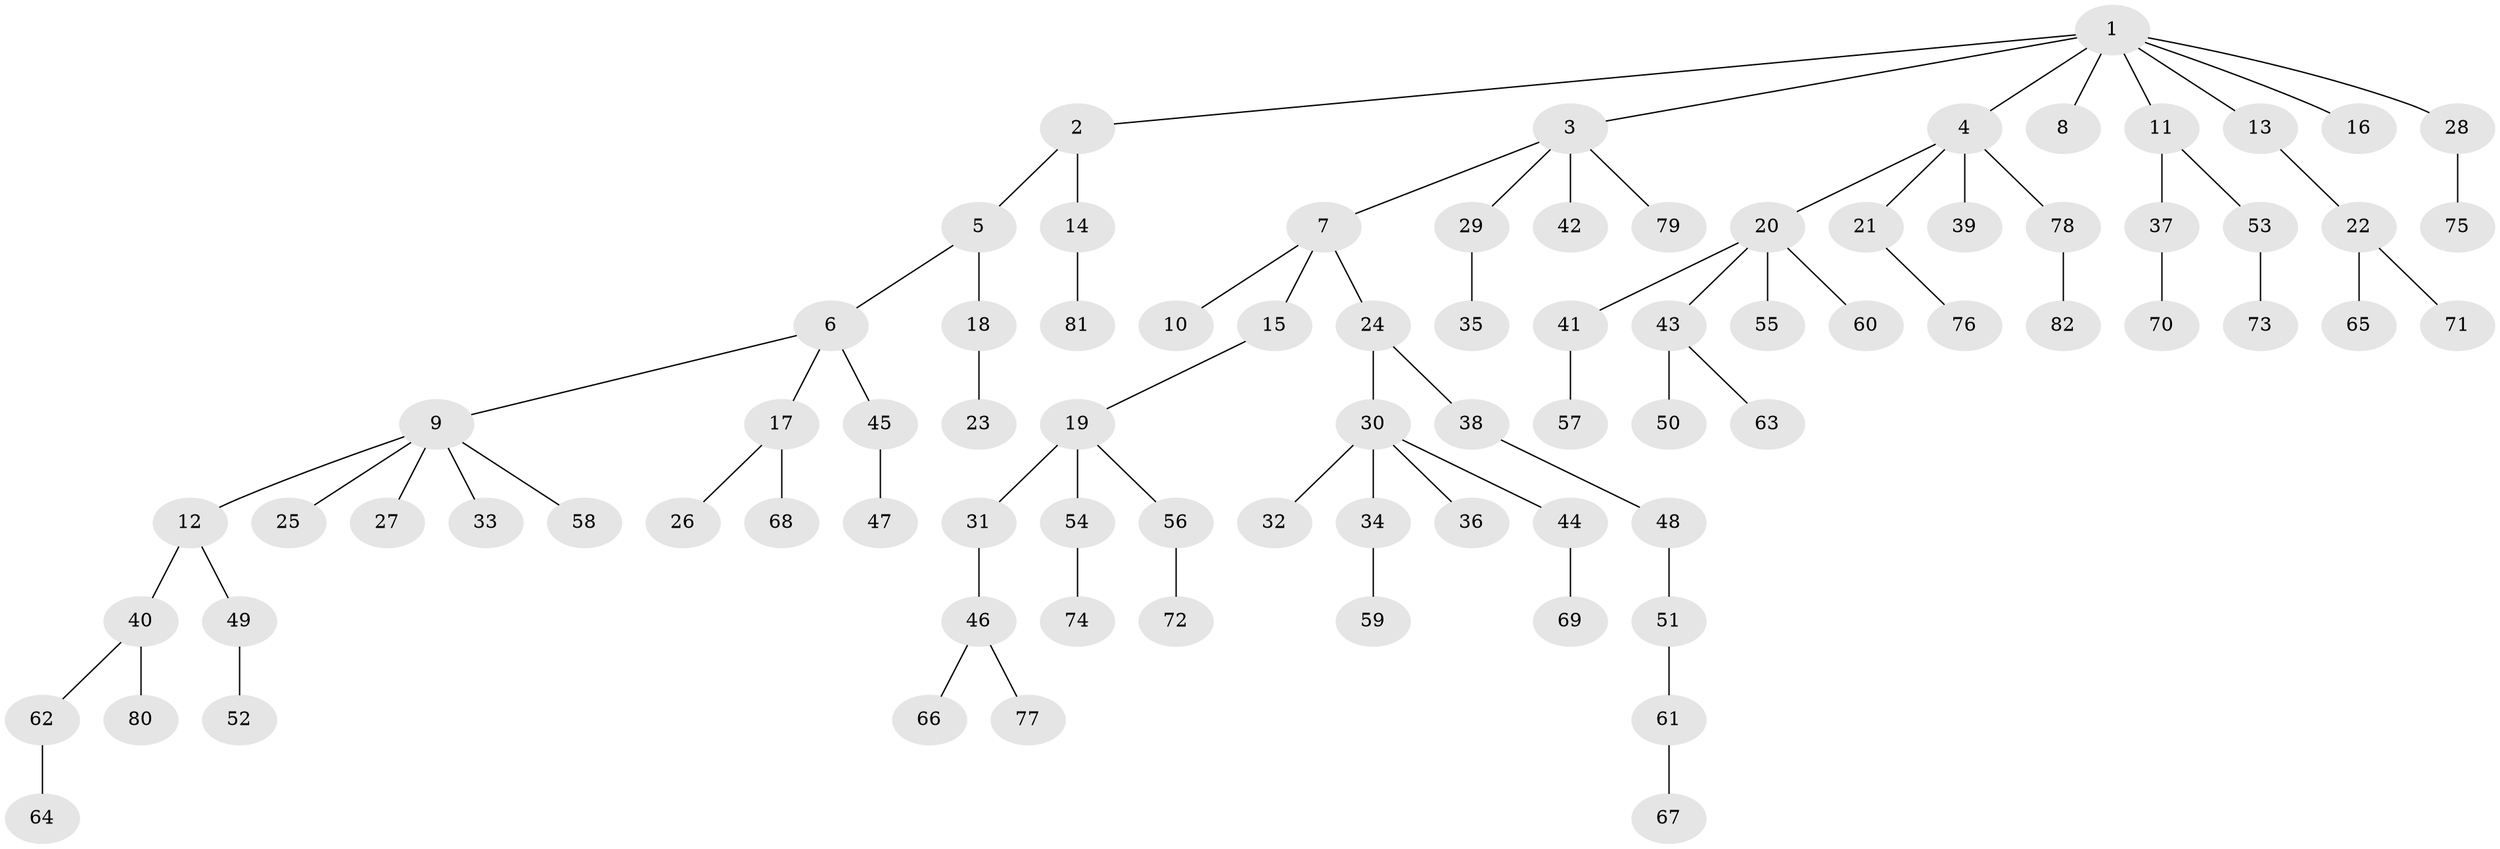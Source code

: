 // coarse degree distribution, {2: 0.3170731707317073, 1: 0.6097560975609756, 5: 0.024390243902439025, 20: 0.024390243902439025, 4: 0.024390243902439025}
// Generated by graph-tools (version 1.1) at 2025/55/03/04/25 21:55:38]
// undirected, 82 vertices, 81 edges
graph export_dot {
graph [start="1"]
  node [color=gray90,style=filled];
  1;
  2;
  3;
  4;
  5;
  6;
  7;
  8;
  9;
  10;
  11;
  12;
  13;
  14;
  15;
  16;
  17;
  18;
  19;
  20;
  21;
  22;
  23;
  24;
  25;
  26;
  27;
  28;
  29;
  30;
  31;
  32;
  33;
  34;
  35;
  36;
  37;
  38;
  39;
  40;
  41;
  42;
  43;
  44;
  45;
  46;
  47;
  48;
  49;
  50;
  51;
  52;
  53;
  54;
  55;
  56;
  57;
  58;
  59;
  60;
  61;
  62;
  63;
  64;
  65;
  66;
  67;
  68;
  69;
  70;
  71;
  72;
  73;
  74;
  75;
  76;
  77;
  78;
  79;
  80;
  81;
  82;
  1 -- 2;
  1 -- 3;
  1 -- 4;
  1 -- 8;
  1 -- 11;
  1 -- 13;
  1 -- 16;
  1 -- 28;
  2 -- 5;
  2 -- 14;
  3 -- 7;
  3 -- 29;
  3 -- 42;
  3 -- 79;
  4 -- 20;
  4 -- 21;
  4 -- 39;
  4 -- 78;
  5 -- 6;
  5 -- 18;
  6 -- 9;
  6 -- 17;
  6 -- 45;
  7 -- 10;
  7 -- 15;
  7 -- 24;
  9 -- 12;
  9 -- 25;
  9 -- 27;
  9 -- 33;
  9 -- 58;
  11 -- 37;
  11 -- 53;
  12 -- 40;
  12 -- 49;
  13 -- 22;
  14 -- 81;
  15 -- 19;
  17 -- 26;
  17 -- 68;
  18 -- 23;
  19 -- 31;
  19 -- 54;
  19 -- 56;
  20 -- 41;
  20 -- 43;
  20 -- 55;
  20 -- 60;
  21 -- 76;
  22 -- 65;
  22 -- 71;
  24 -- 30;
  24 -- 38;
  28 -- 75;
  29 -- 35;
  30 -- 32;
  30 -- 34;
  30 -- 36;
  30 -- 44;
  31 -- 46;
  34 -- 59;
  37 -- 70;
  38 -- 48;
  40 -- 62;
  40 -- 80;
  41 -- 57;
  43 -- 50;
  43 -- 63;
  44 -- 69;
  45 -- 47;
  46 -- 66;
  46 -- 77;
  48 -- 51;
  49 -- 52;
  51 -- 61;
  53 -- 73;
  54 -- 74;
  56 -- 72;
  61 -- 67;
  62 -- 64;
  78 -- 82;
}
